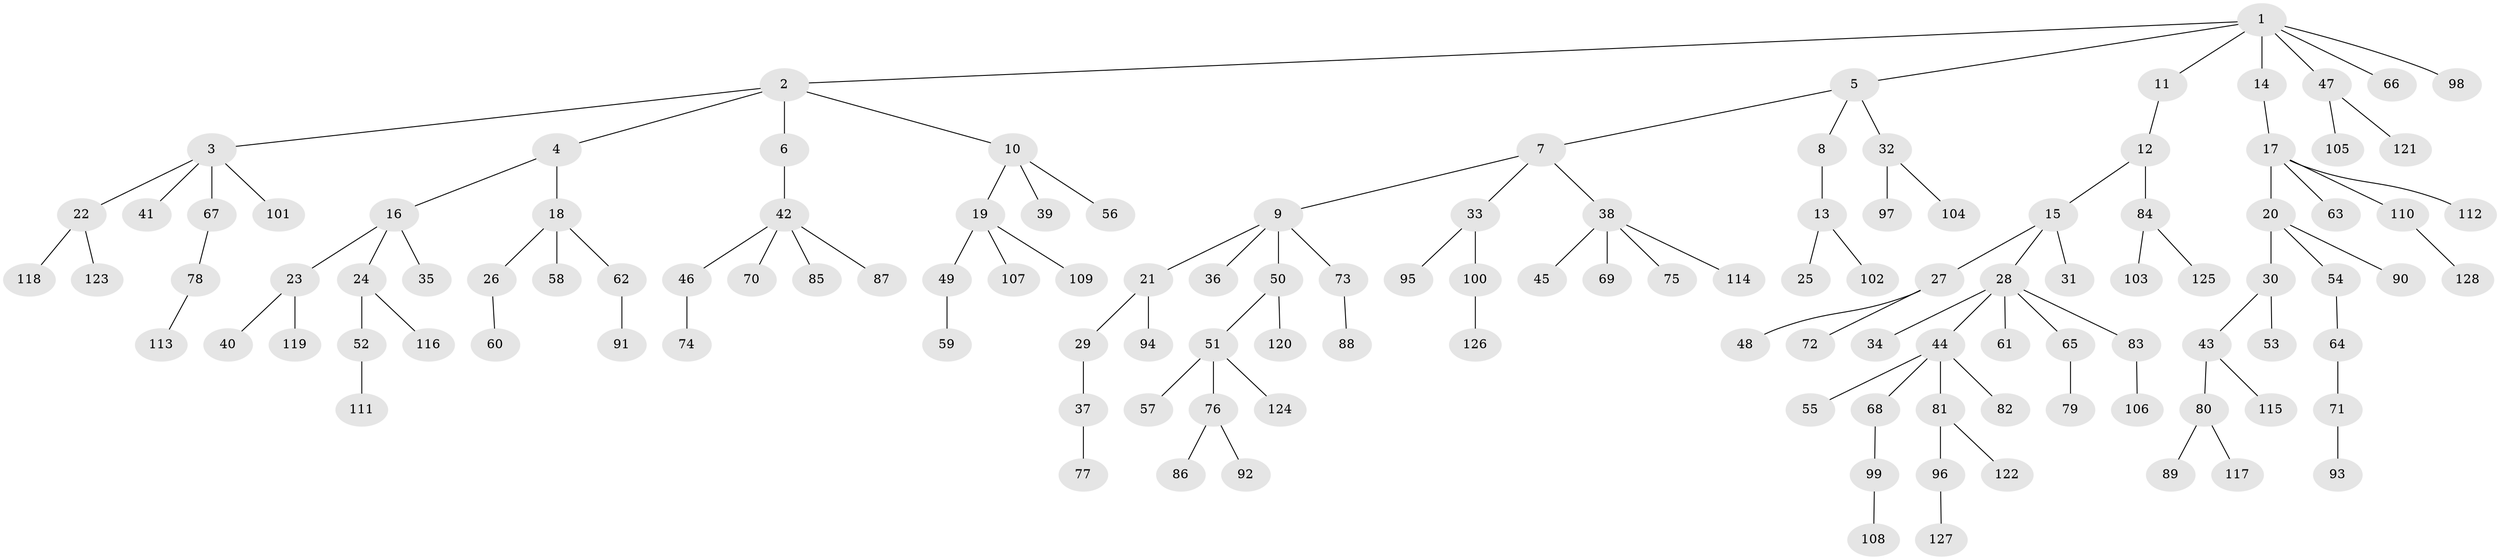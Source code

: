 // Generated by graph-tools (version 1.1) at 2025/26/03/09/25 03:26:29]
// undirected, 128 vertices, 127 edges
graph export_dot {
graph [start="1"]
  node [color=gray90,style=filled];
  1;
  2;
  3;
  4;
  5;
  6;
  7;
  8;
  9;
  10;
  11;
  12;
  13;
  14;
  15;
  16;
  17;
  18;
  19;
  20;
  21;
  22;
  23;
  24;
  25;
  26;
  27;
  28;
  29;
  30;
  31;
  32;
  33;
  34;
  35;
  36;
  37;
  38;
  39;
  40;
  41;
  42;
  43;
  44;
  45;
  46;
  47;
  48;
  49;
  50;
  51;
  52;
  53;
  54;
  55;
  56;
  57;
  58;
  59;
  60;
  61;
  62;
  63;
  64;
  65;
  66;
  67;
  68;
  69;
  70;
  71;
  72;
  73;
  74;
  75;
  76;
  77;
  78;
  79;
  80;
  81;
  82;
  83;
  84;
  85;
  86;
  87;
  88;
  89;
  90;
  91;
  92;
  93;
  94;
  95;
  96;
  97;
  98;
  99;
  100;
  101;
  102;
  103;
  104;
  105;
  106;
  107;
  108;
  109;
  110;
  111;
  112;
  113;
  114;
  115;
  116;
  117;
  118;
  119;
  120;
  121;
  122;
  123;
  124;
  125;
  126;
  127;
  128;
  1 -- 2;
  1 -- 5;
  1 -- 11;
  1 -- 14;
  1 -- 47;
  1 -- 66;
  1 -- 98;
  2 -- 3;
  2 -- 4;
  2 -- 6;
  2 -- 10;
  3 -- 22;
  3 -- 41;
  3 -- 67;
  3 -- 101;
  4 -- 16;
  4 -- 18;
  5 -- 7;
  5 -- 8;
  5 -- 32;
  6 -- 42;
  7 -- 9;
  7 -- 33;
  7 -- 38;
  8 -- 13;
  9 -- 21;
  9 -- 36;
  9 -- 50;
  9 -- 73;
  10 -- 19;
  10 -- 39;
  10 -- 56;
  11 -- 12;
  12 -- 15;
  12 -- 84;
  13 -- 25;
  13 -- 102;
  14 -- 17;
  15 -- 27;
  15 -- 28;
  15 -- 31;
  16 -- 23;
  16 -- 24;
  16 -- 35;
  17 -- 20;
  17 -- 63;
  17 -- 110;
  17 -- 112;
  18 -- 26;
  18 -- 58;
  18 -- 62;
  19 -- 49;
  19 -- 107;
  19 -- 109;
  20 -- 30;
  20 -- 54;
  20 -- 90;
  21 -- 29;
  21 -- 94;
  22 -- 118;
  22 -- 123;
  23 -- 40;
  23 -- 119;
  24 -- 52;
  24 -- 116;
  26 -- 60;
  27 -- 48;
  27 -- 72;
  28 -- 34;
  28 -- 44;
  28 -- 61;
  28 -- 65;
  28 -- 83;
  29 -- 37;
  30 -- 43;
  30 -- 53;
  32 -- 97;
  32 -- 104;
  33 -- 95;
  33 -- 100;
  37 -- 77;
  38 -- 45;
  38 -- 69;
  38 -- 75;
  38 -- 114;
  42 -- 46;
  42 -- 70;
  42 -- 85;
  42 -- 87;
  43 -- 80;
  43 -- 115;
  44 -- 55;
  44 -- 68;
  44 -- 81;
  44 -- 82;
  46 -- 74;
  47 -- 105;
  47 -- 121;
  49 -- 59;
  50 -- 51;
  50 -- 120;
  51 -- 57;
  51 -- 76;
  51 -- 124;
  52 -- 111;
  54 -- 64;
  62 -- 91;
  64 -- 71;
  65 -- 79;
  67 -- 78;
  68 -- 99;
  71 -- 93;
  73 -- 88;
  76 -- 86;
  76 -- 92;
  78 -- 113;
  80 -- 89;
  80 -- 117;
  81 -- 96;
  81 -- 122;
  83 -- 106;
  84 -- 103;
  84 -- 125;
  96 -- 127;
  99 -- 108;
  100 -- 126;
  110 -- 128;
}
